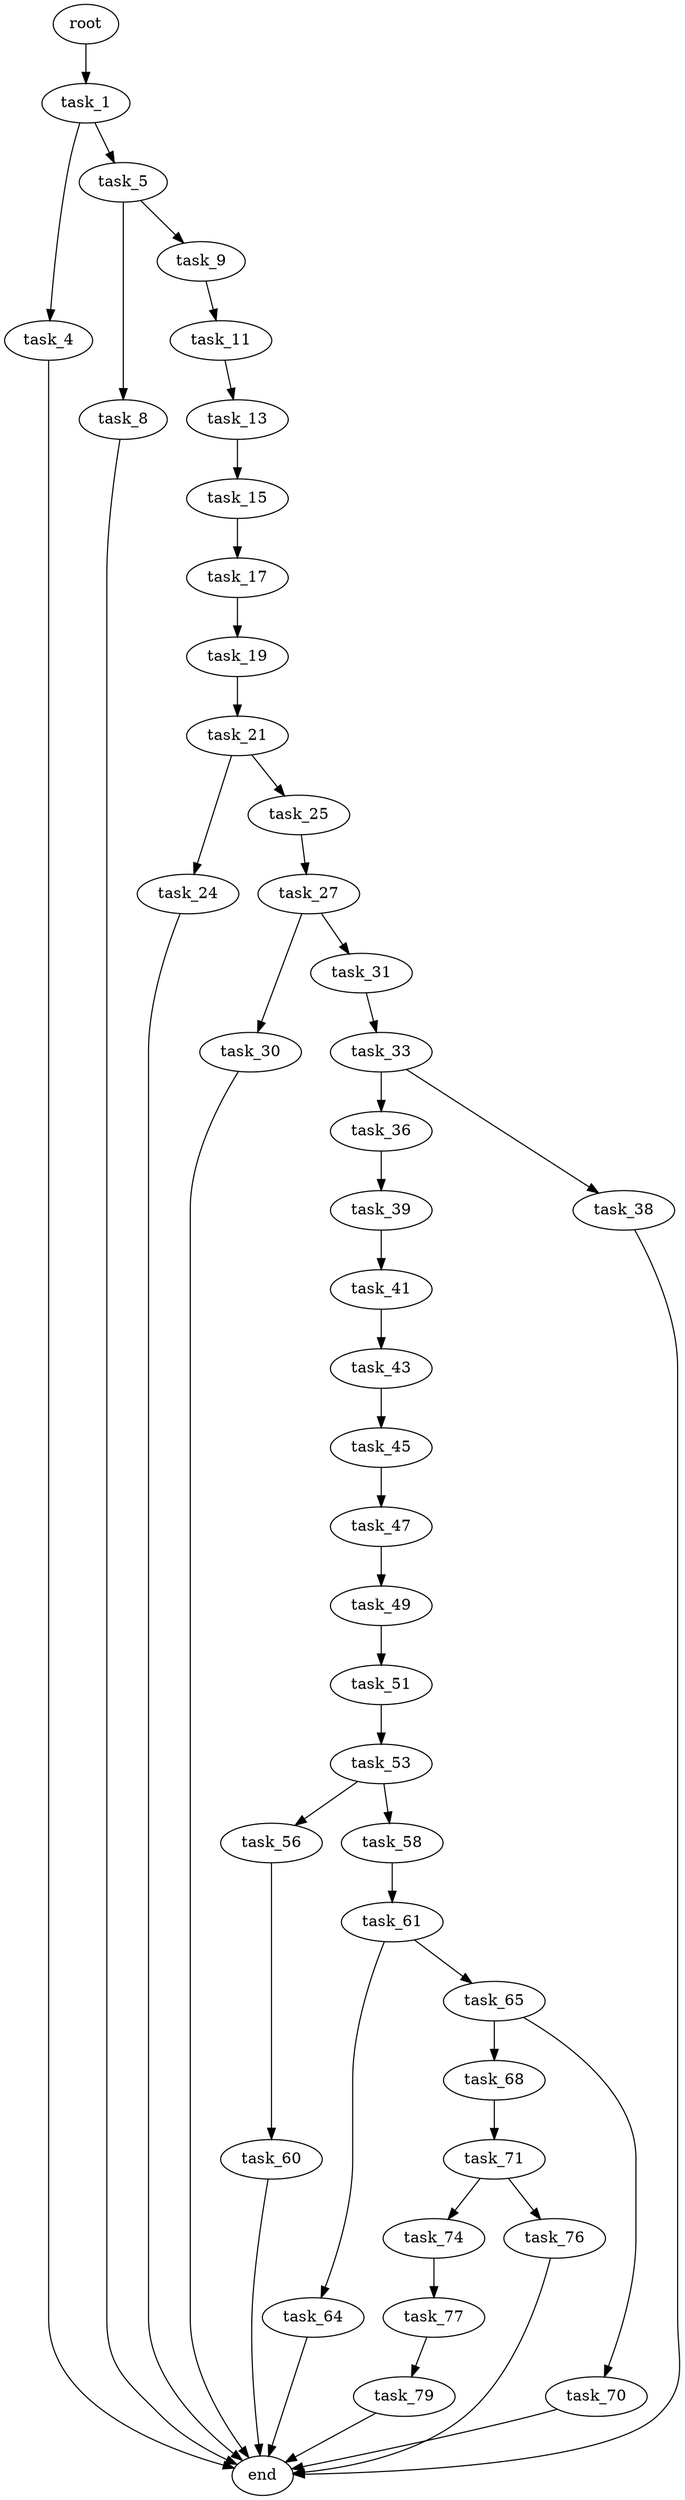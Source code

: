 digraph G {
  root [size="0.000000"];
  task_1 [size="782757789696.000000"];
  task_4 [size="167466365146.000000"];
  task_5 [size="122438903712.000000"];
  task_8 [size="4274751911.000000"];
  task_9 [size="24301573186.000000"];
  task_11 [size="28991029248.000000"];
  task_13 [size="38587079817.000000"];
  task_15 [size="549755813888.000000"];
  task_17 [size="231928233984.000000"];
  task_19 [size="1026109029.000000"];
  task_21 [size="368293445632.000000"];
  task_24 [size="368293445632.000000"];
  task_25 [size="1073741824000.000000"];
  task_27 [size="412217952151.000000"];
  task_30 [size="549755813888.000000"];
  task_31 [size="134217728000.000000"];
  task_33 [size="28768266814.000000"];
  task_36 [size="1073741824000.000000"];
  task_38 [size="7004365673.000000"];
  task_39 [size="368293445632.000000"];
  task_41 [size="77507454308.000000"];
  task_43 [size="368293445632.000000"];
  task_45 [size="98336748519.000000"];
  task_47 [size="24708327509.000000"];
  task_49 [size="106488007297.000000"];
  task_51 [size="7359834412.000000"];
  task_53 [size="231928233984.000000"];
  task_56 [size="168095512841.000000"];
  task_58 [size="4628890175.000000"];
  task_60 [size="2905535662.000000"];
  task_61 [size="659250697.000000"];
  task_64 [size="12758768205.000000"];
  task_65 [size="68719476736.000000"];
  task_68 [size="77916368503.000000"];
  task_70 [size="280888660364.000000"];
  task_71 [size="68719476736.000000"];
  task_74 [size="144743536305.000000"];
  task_76 [size="3113162597.000000"];
  task_77 [size="3734431556.000000"];
  task_79 [size="134217728000.000000"];
  end [size="0.000000"];

  root -> task_1 [size="1.000000"];
  task_1 -> task_4 [size="679477248.000000"];
  task_1 -> task_5 [size="679477248.000000"];
  task_4 -> end [size="1.000000"];
  task_5 -> task_8 [size="209715200.000000"];
  task_5 -> task_9 [size="209715200.000000"];
  task_8 -> end [size="1.000000"];
  task_9 -> task_11 [size="411041792.000000"];
  task_11 -> task_13 [size="75497472.000000"];
  task_13 -> task_15 [size="679477248.000000"];
  task_15 -> task_17 [size="536870912.000000"];
  task_17 -> task_19 [size="301989888.000000"];
  task_19 -> task_21 [size="33554432.000000"];
  task_21 -> task_24 [size="411041792.000000"];
  task_21 -> task_25 [size="411041792.000000"];
  task_24 -> end [size="1.000000"];
  task_25 -> task_27 [size="838860800.000000"];
  task_27 -> task_30 [size="411041792.000000"];
  task_27 -> task_31 [size="411041792.000000"];
  task_30 -> end [size="1.000000"];
  task_31 -> task_33 [size="209715200.000000"];
  task_33 -> task_36 [size="679477248.000000"];
  task_33 -> task_38 [size="679477248.000000"];
  task_36 -> task_39 [size="838860800.000000"];
  task_38 -> end [size="1.000000"];
  task_39 -> task_41 [size="411041792.000000"];
  task_41 -> task_43 [size="75497472.000000"];
  task_43 -> task_45 [size="411041792.000000"];
  task_45 -> task_47 [size="75497472.000000"];
  task_47 -> task_49 [size="411041792.000000"];
  task_49 -> task_51 [size="75497472.000000"];
  task_51 -> task_53 [size="134217728.000000"];
  task_53 -> task_56 [size="301989888.000000"];
  task_53 -> task_58 [size="301989888.000000"];
  task_56 -> task_60 [size="301989888.000000"];
  task_58 -> task_61 [size="75497472.000000"];
  task_60 -> end [size="1.000000"];
  task_61 -> task_64 [size="75497472.000000"];
  task_61 -> task_65 [size="75497472.000000"];
  task_64 -> end [size="1.000000"];
  task_65 -> task_68 [size="134217728.000000"];
  task_65 -> task_70 [size="134217728.000000"];
  task_68 -> task_71 [size="75497472.000000"];
  task_70 -> end [size="1.000000"];
  task_71 -> task_74 [size="134217728.000000"];
  task_71 -> task_76 [size="134217728.000000"];
  task_74 -> task_77 [size="134217728.000000"];
  task_76 -> end [size="1.000000"];
  task_77 -> task_79 [size="75497472.000000"];
  task_79 -> end [size="1.000000"];
}
